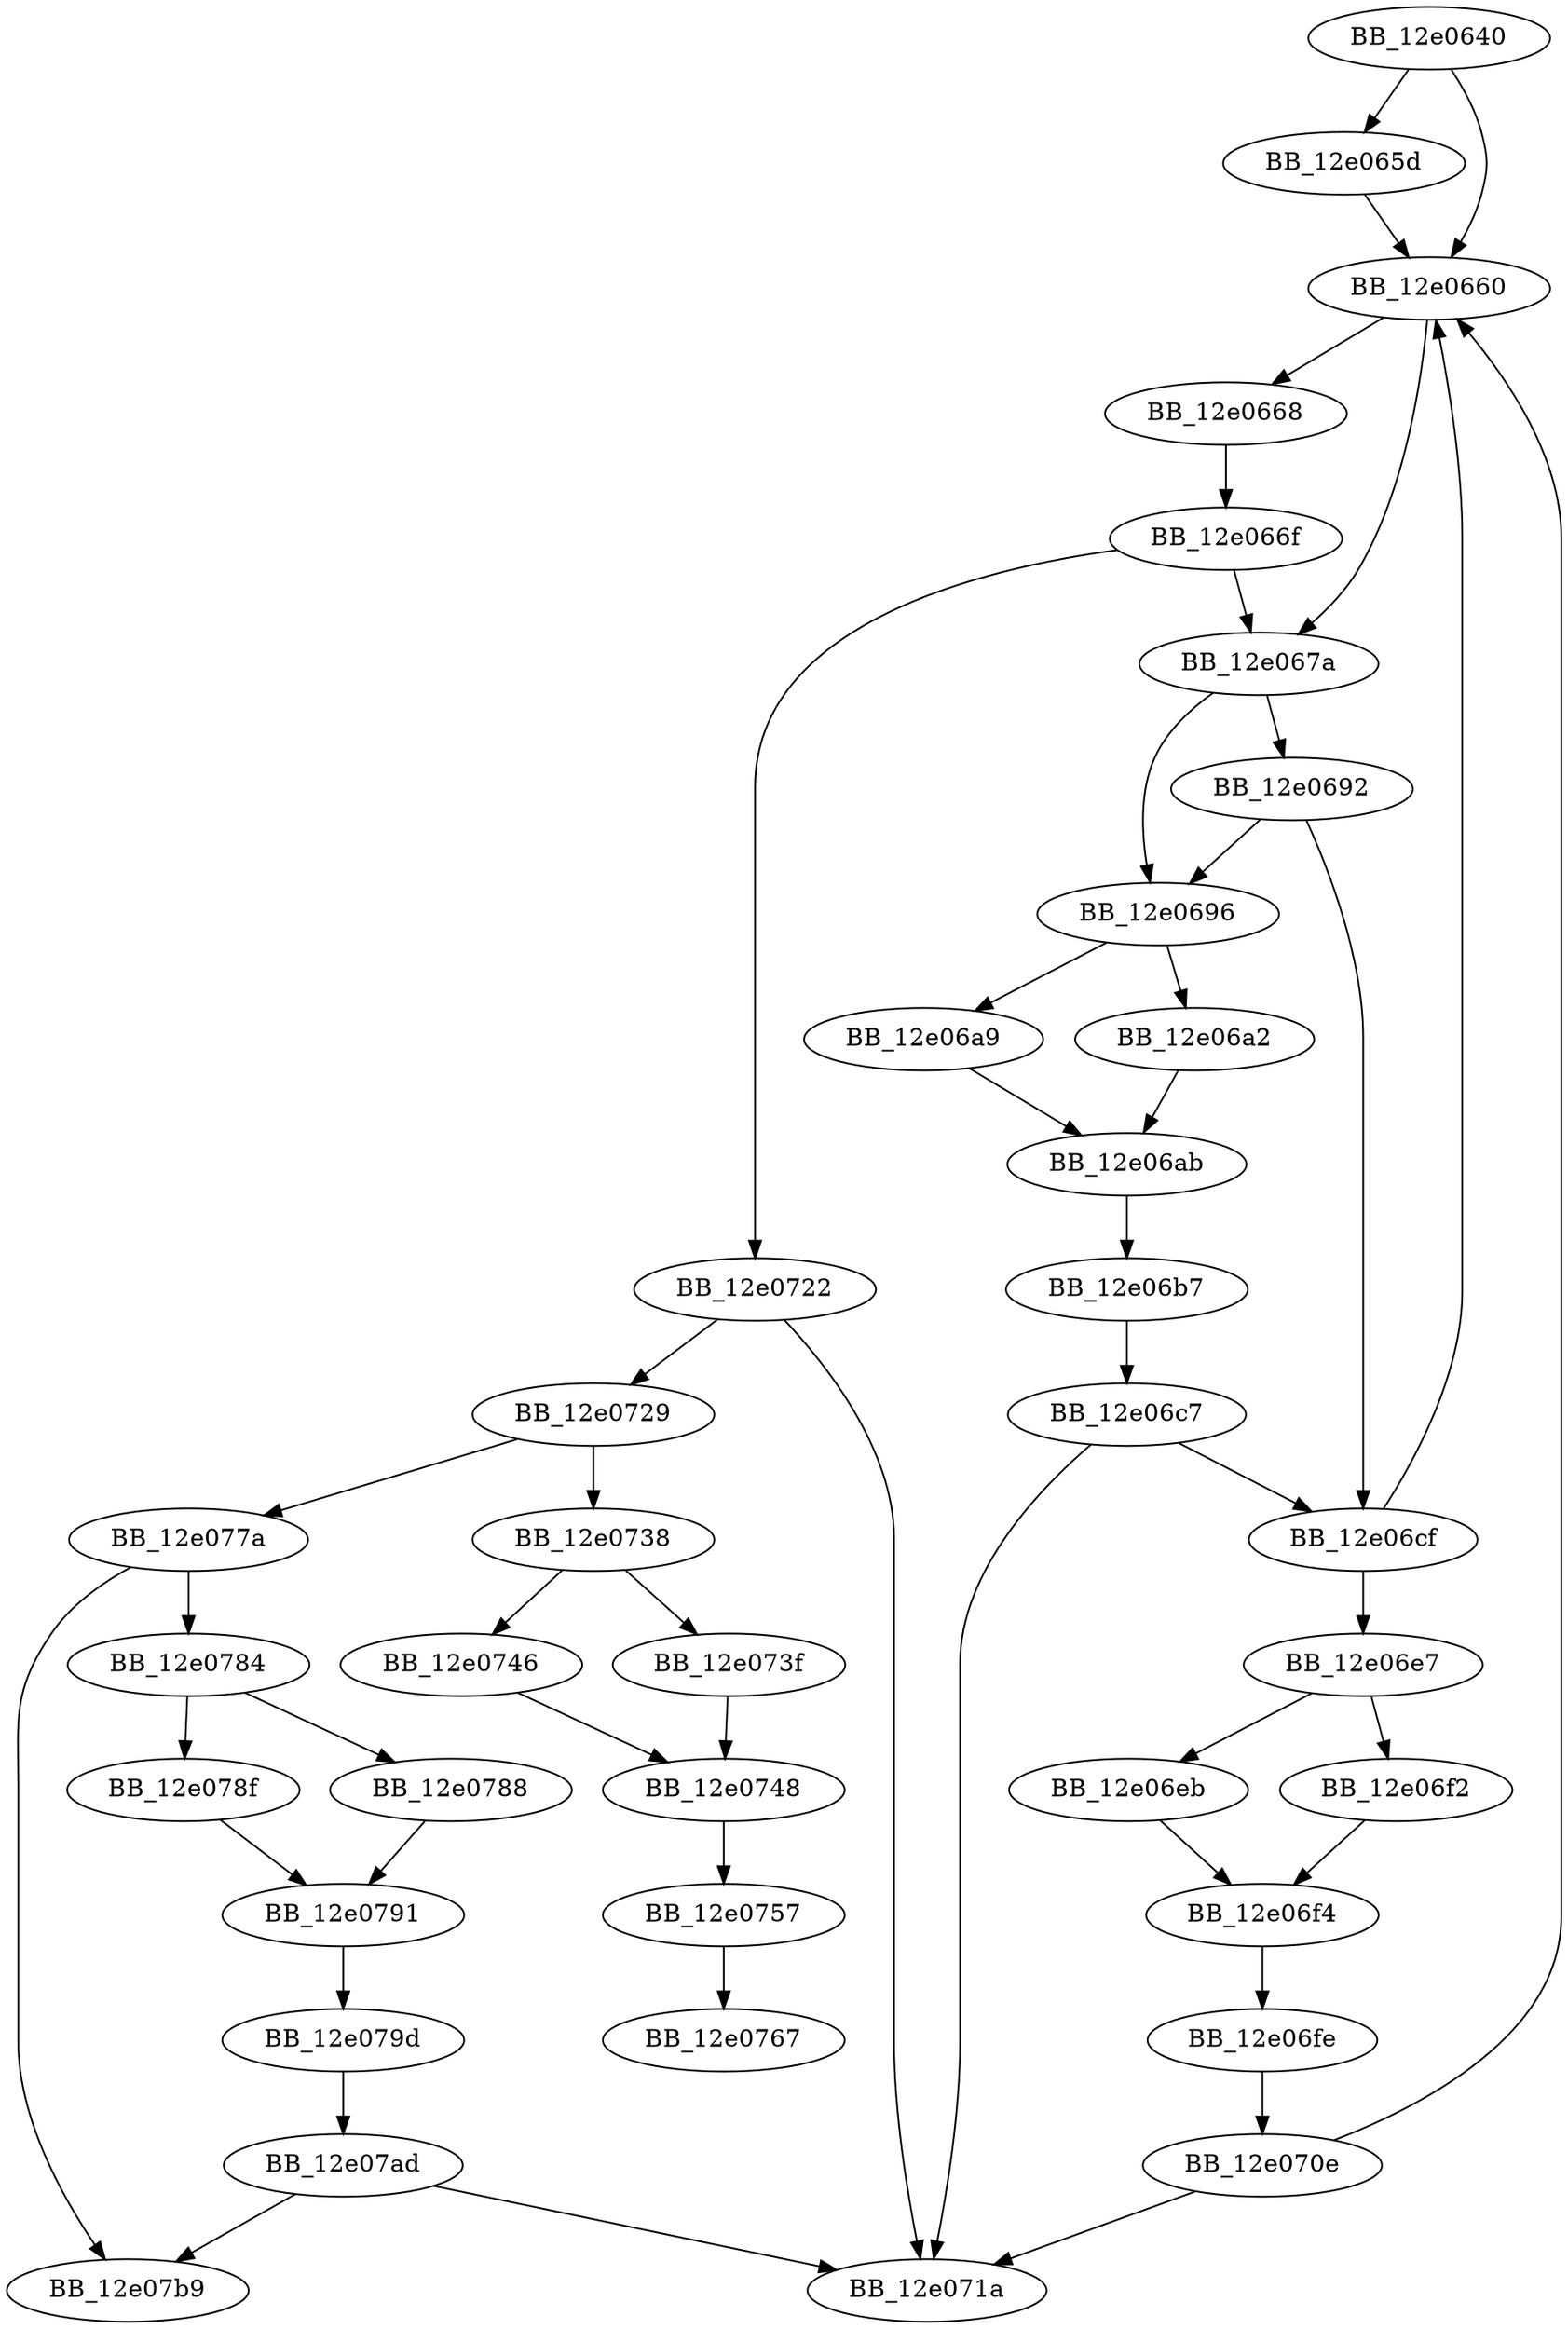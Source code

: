 DiGraph sub_12E0640{
BB_12e0640->BB_12e065d
BB_12e0640->BB_12e0660
BB_12e065d->BB_12e0660
BB_12e0660->BB_12e0668
BB_12e0660->BB_12e067a
BB_12e0668->BB_12e066f
BB_12e066f->BB_12e067a
BB_12e066f->BB_12e0722
BB_12e067a->BB_12e0692
BB_12e067a->BB_12e0696
BB_12e0692->BB_12e0696
BB_12e0692->BB_12e06cf
BB_12e0696->BB_12e06a2
BB_12e0696->BB_12e06a9
BB_12e06a2->BB_12e06ab
BB_12e06a9->BB_12e06ab
BB_12e06ab->BB_12e06b7
BB_12e06b7->BB_12e06c7
BB_12e06c7->BB_12e06cf
BB_12e06c7->BB_12e071a
BB_12e06cf->BB_12e0660
BB_12e06cf->BB_12e06e7
BB_12e06e7->BB_12e06eb
BB_12e06e7->BB_12e06f2
BB_12e06eb->BB_12e06f4
BB_12e06f2->BB_12e06f4
BB_12e06f4->BB_12e06fe
BB_12e06fe->BB_12e070e
BB_12e070e->BB_12e0660
BB_12e070e->BB_12e071a
BB_12e0722->BB_12e071a
BB_12e0722->BB_12e0729
BB_12e0729->BB_12e0738
BB_12e0729->BB_12e077a
BB_12e0738->BB_12e073f
BB_12e0738->BB_12e0746
BB_12e073f->BB_12e0748
BB_12e0746->BB_12e0748
BB_12e0748->BB_12e0757
BB_12e0757->BB_12e0767
BB_12e077a->BB_12e0784
BB_12e077a->BB_12e07b9
BB_12e0784->BB_12e0788
BB_12e0784->BB_12e078f
BB_12e0788->BB_12e0791
BB_12e078f->BB_12e0791
BB_12e0791->BB_12e079d
BB_12e079d->BB_12e07ad
BB_12e07ad->BB_12e071a
BB_12e07ad->BB_12e07b9
}
